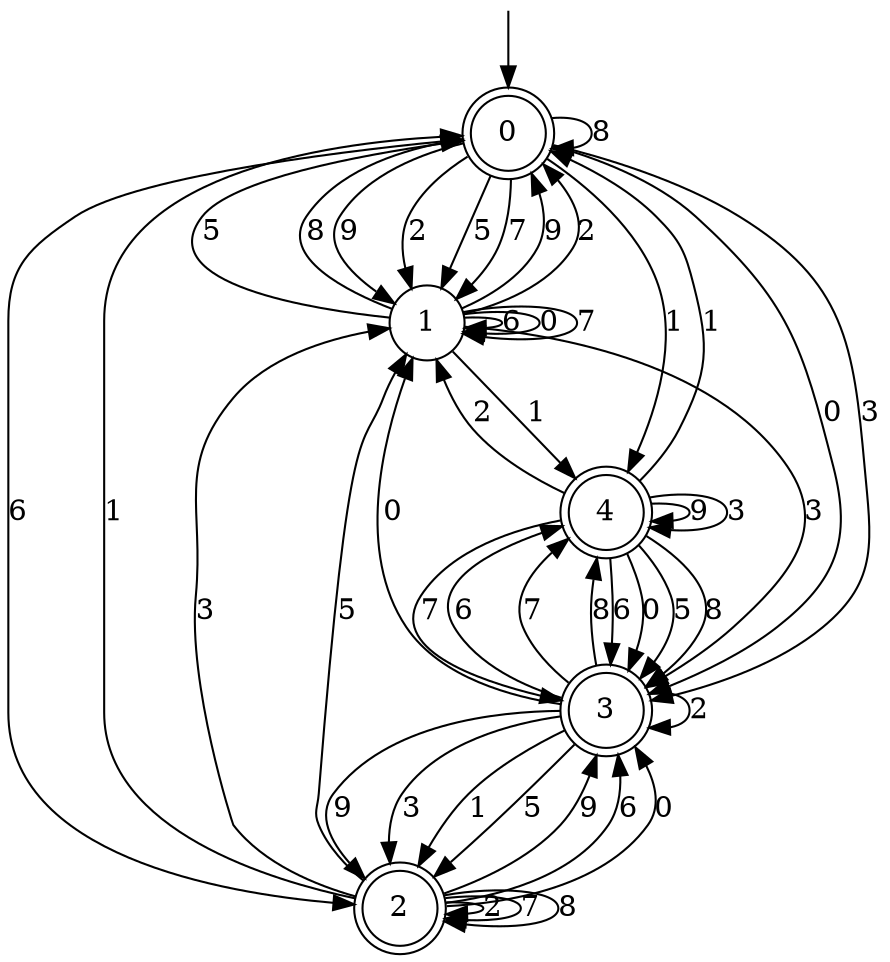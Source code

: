 digraph g {

	s0 [shape="doublecircle" label="0"];
	s1 [shape="circle" label="1"];
	s2 [shape="doublecircle" label="2"];
	s3 [shape="doublecircle" label="3"];
	s4 [shape="doublecircle" label="4"];
	s0 -> s1 [label="9"];
	s0 -> s2 [label="6"];
	s0 -> s1 [label="2"];
	s0 -> s3 [label="0"];
	s0 -> s3 [label="3"];
	s0 -> s1 [label="5"];
	s0 -> s1 [label="7"];
	s0 -> s0 [label="8"];
	s0 -> s4 [label="1"];
	s1 -> s0 [label="9"];
	s1 -> s1 [label="6"];
	s1 -> s0 [label="2"];
	s1 -> s1 [label="0"];
	s1 -> s3 [label="3"];
	s1 -> s0 [label="5"];
	s1 -> s1 [label="7"];
	s1 -> s0 [label="8"];
	s1 -> s4 [label="1"];
	s2 -> s3 [label="9"];
	s2 -> s3 [label="6"];
	s2 -> s2 [label="2"];
	s2 -> s3 [label="0"];
	s2 -> s1 [label="3"];
	s2 -> s1 [label="5"];
	s2 -> s2 [label="7"];
	s2 -> s2 [label="8"];
	s2 -> s0 [label="1"];
	s3 -> s2 [label="9"];
	s3 -> s4 [label="6"];
	s3 -> s3 [label="2"];
	s3 -> s1 [label="0"];
	s3 -> s2 [label="3"];
	s3 -> s2 [label="5"];
	s3 -> s4 [label="7"];
	s3 -> s4 [label="8"];
	s3 -> s2 [label="1"];
	s4 -> s4 [label="9"];
	s4 -> s3 [label="6"];
	s4 -> s1 [label="2"];
	s4 -> s3 [label="0"];
	s4 -> s4 [label="3"];
	s4 -> s3 [label="5"];
	s4 -> s3 [label="7"];
	s4 -> s3 [label="8"];
	s4 -> s0 [label="1"];

__start0 [label="" shape="none" width="0" height="0"];
__start0 -> s0;

}
